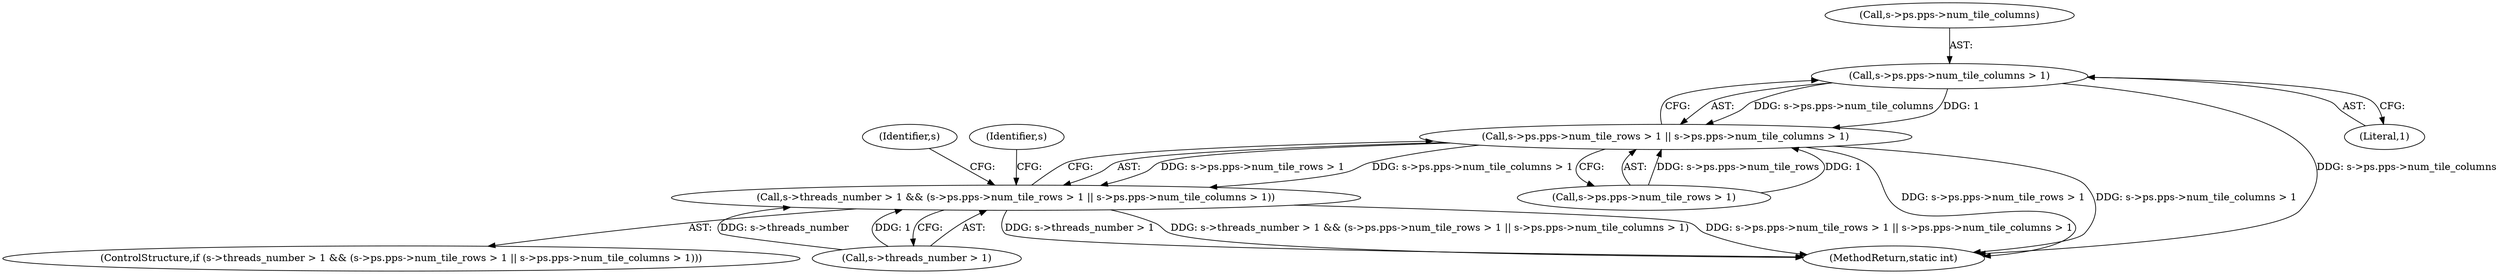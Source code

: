 digraph "0_FFmpeg_54655623a82632e7624714d7b2a3e039dc5faa7e_0@pointer" {
"1001986" [label="(Call,s->ps.pps->num_tile_columns > 1)"];
"1001976" [label="(Call,s->ps.pps->num_tile_rows > 1 || s->ps.pps->num_tile_columns > 1)"];
"1001970" [label="(Call,s->threads_number > 1 && (s->ps.pps->num_tile_rows > 1 || s->ps.pps->num_tile_columns > 1))"];
"1001977" [label="(Call,s->ps.pps->num_tile_rows > 1)"];
"1001970" [label="(Call,s->threads_number > 1 && (s->ps.pps->num_tile_rows > 1 || s->ps.pps->num_tile_columns > 1))"];
"1001976" [label="(Call,s->ps.pps->num_tile_rows > 1 || s->ps.pps->num_tile_columns > 1)"];
"1002212" [label="(MethodReturn,static int)"];
"1001994" [label="(Literal,1)"];
"1001987" [label="(Call,s->ps.pps->num_tile_columns)"];
"1001969" [label="(ControlStructure,if (s->threads_number > 1 && (s->ps.pps->num_tile_rows > 1 || s->ps.pps->num_tile_columns > 1)))"];
"1001971" [label="(Call,s->threads_number > 1)"];
"1001998" [label="(Identifier,s)"];
"1001986" [label="(Call,s->ps.pps->num_tile_columns > 1)"];
"1002009" [label="(Identifier,s)"];
"1001986" -> "1001976"  [label="AST: "];
"1001986" -> "1001994"  [label="CFG: "];
"1001987" -> "1001986"  [label="AST: "];
"1001994" -> "1001986"  [label="AST: "];
"1001976" -> "1001986"  [label="CFG: "];
"1001986" -> "1002212"  [label="DDG: s->ps.pps->num_tile_columns"];
"1001986" -> "1001976"  [label="DDG: s->ps.pps->num_tile_columns"];
"1001986" -> "1001976"  [label="DDG: 1"];
"1001976" -> "1001970"  [label="AST: "];
"1001976" -> "1001977"  [label="CFG: "];
"1001977" -> "1001976"  [label="AST: "];
"1001970" -> "1001976"  [label="CFG: "];
"1001976" -> "1002212"  [label="DDG: s->ps.pps->num_tile_rows > 1"];
"1001976" -> "1002212"  [label="DDG: s->ps.pps->num_tile_columns > 1"];
"1001976" -> "1001970"  [label="DDG: s->ps.pps->num_tile_rows > 1"];
"1001976" -> "1001970"  [label="DDG: s->ps.pps->num_tile_columns > 1"];
"1001977" -> "1001976"  [label="DDG: s->ps.pps->num_tile_rows"];
"1001977" -> "1001976"  [label="DDG: 1"];
"1001970" -> "1001969"  [label="AST: "];
"1001970" -> "1001971"  [label="CFG: "];
"1001971" -> "1001970"  [label="AST: "];
"1001998" -> "1001970"  [label="CFG: "];
"1002009" -> "1001970"  [label="CFG: "];
"1001970" -> "1002212"  [label="DDG: s->threads_number > 1"];
"1001970" -> "1002212"  [label="DDG: s->threads_number > 1 && (s->ps.pps->num_tile_rows > 1 || s->ps.pps->num_tile_columns > 1)"];
"1001970" -> "1002212"  [label="DDG: s->ps.pps->num_tile_rows > 1 || s->ps.pps->num_tile_columns > 1"];
"1001971" -> "1001970"  [label="DDG: s->threads_number"];
"1001971" -> "1001970"  [label="DDG: 1"];
}
